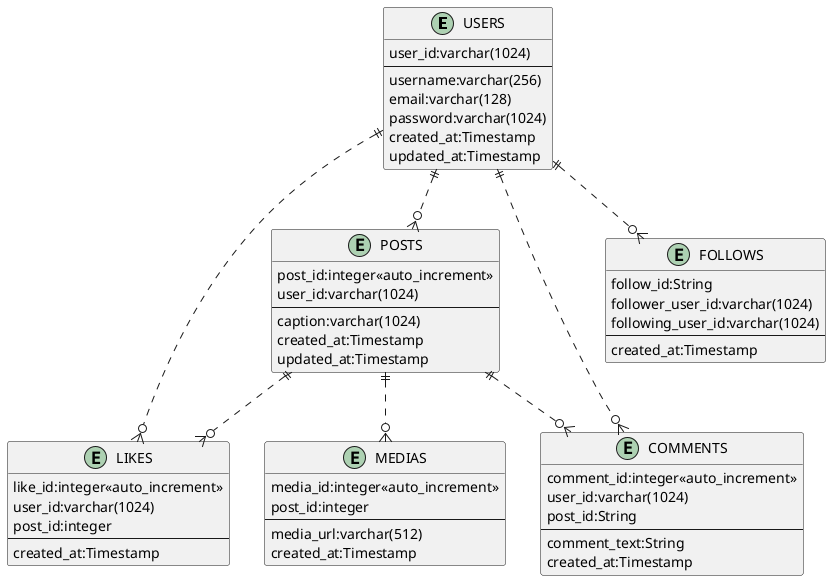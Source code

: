 @startuml

entity "USERS" as u {
    user_id:varchar(1024)
    --
    username:varchar(256)
    email:varchar(128)
    password:varchar(1024)
    created_at:Timestamp
    updated_at:Timestamp
}

entity "LIKES" as l {
    like_id:integer<<auto_increment>> 
    user_id:varchar(1024)
    post_id:integer
    --
    created_at:Timestamp
}

entity "POSTS" as p {
    post_id:integer<<auto_increment>>
    user_id:varchar(1024)
    --
    caption:varchar(1024)
    created_at:Timestamp
    updated_at:Timestamp
}

entity "MEDIAS" as m {
    media_id:integer<<auto_increment>>
    post_id:integer
    --
    media_url:varchar(512)
    created_at:Timestamp
}

entity "COMMENTS" as c {
    comment_id:integer<<auto_increment>>
    user_id:varchar(1024)
    post_id:String
    --
    comment_text:String
    created_at:Timestamp
}

entity "FOLLOWS" as f {
    follow_id:String
    follower_user_id:varchar(1024)
    following_user_id:varchar(1024)
    --
    created_at:Timestamp
}

u ||..o{ p
u ||..o{ f
u ||..o{ l
u ||..o{ c
p ||..o{ m
p ||..o{ c
p ||..o{ l


@enduml